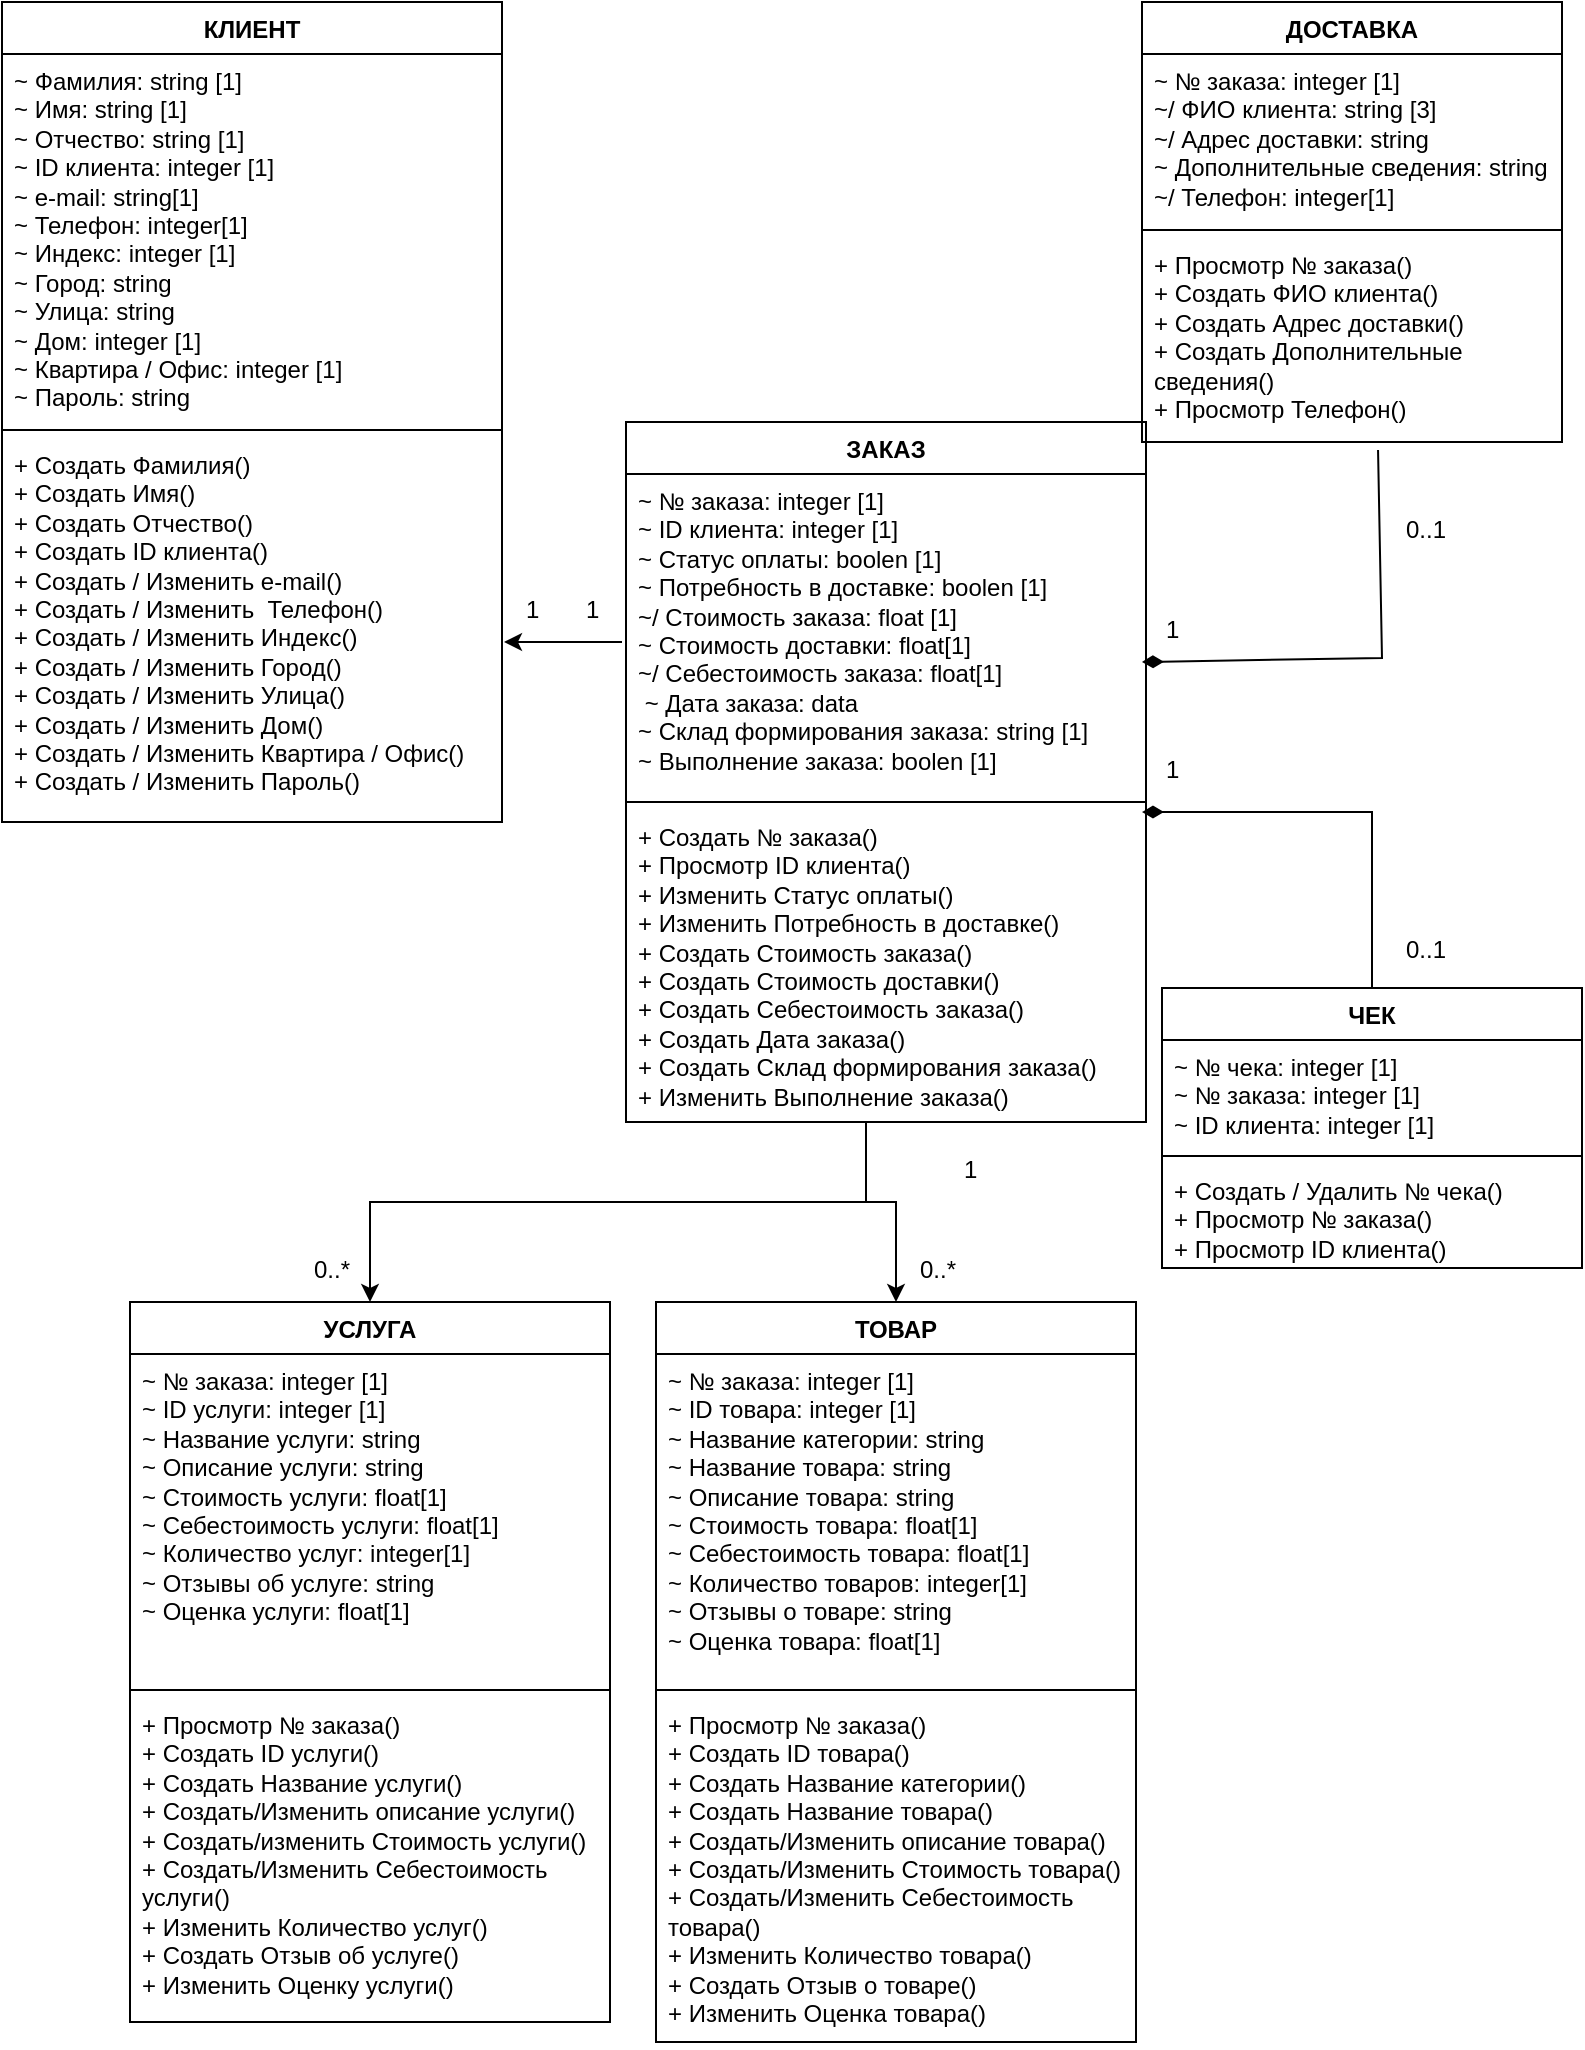 <mxfile version="22.1.0" type="device" pages="4">
  <diagram id="C5RBs43oDa-KdzZeNtuy" name="Класс сайт &quot;Переделкино&quot;">
    <mxGraphModel dx="1005" dy="1131" grid="1" gridSize="10" guides="1" tooltips="1" connect="1" arrows="1" fold="1" page="1" pageScale="1" pageWidth="827" pageHeight="1169" math="0" shadow="0">
      <root>
        <mxCell id="WIyWlLk6GJQsqaUBKTNV-0" />
        <mxCell id="WIyWlLk6GJQsqaUBKTNV-1" parent="WIyWlLk6GJQsqaUBKTNV-0" />
        <mxCell id="iuaNbfHq6GQ6SLp7jp2f-0" value="ЗАКАЗ" style="swimlane;fontStyle=1;align=center;verticalAlign=top;childLayout=stackLayout;horizontal=1;startSize=26;horizontalStack=0;resizeParent=1;resizeParentMax=0;resizeLast=0;collapsible=1;marginBottom=0;whiteSpace=wrap;html=1;" parent="WIyWlLk6GJQsqaUBKTNV-1" vertex="1">
          <mxGeometry x="342" y="260" width="260" height="350" as="geometry" />
        </mxCell>
        <mxCell id="iuaNbfHq6GQ6SLp7jp2f-1" value="~ № заказа: integer [1]&lt;br&gt;~ ID клиента: integer [1]&lt;br&gt;~ Статус оплаты: boolen [1]&lt;br&gt;~ Потребность в доставке: boolen [1]&lt;br&gt;~/ Стоимость заказа: float [1]&lt;br&gt;~ Стоимость доставки: float[1]&lt;br&gt;~/ Себестоимость заказа: float[1]&lt;br&gt;&amp;nbsp;~ Дата заказа: data&lt;br&gt;~ Склад формирования заказа: string [1]&lt;br&gt;~ Выполнение заказа: boolen [1]" style="text;strokeColor=none;fillColor=none;align=left;verticalAlign=top;spacingLeft=4;spacingRight=4;overflow=hidden;rotatable=0;points=[[0,0.5],[1,0.5]];portConstraint=eastwest;whiteSpace=wrap;html=1;" parent="iuaNbfHq6GQ6SLp7jp2f-0" vertex="1">
          <mxGeometry y="26" width="260" height="160" as="geometry" />
        </mxCell>
        <mxCell id="iuaNbfHq6GQ6SLp7jp2f-2" value="" style="line;strokeWidth=1;fillColor=none;align=left;verticalAlign=middle;spacingTop=-1;spacingLeft=3;spacingRight=3;rotatable=0;labelPosition=right;points=[];portConstraint=eastwest;strokeColor=inherit;" parent="iuaNbfHq6GQ6SLp7jp2f-0" vertex="1">
          <mxGeometry y="186" width="260" height="8" as="geometry" />
        </mxCell>
        <mxCell id="iuaNbfHq6GQ6SLp7jp2f-3" value="+ Создать № заказа()&lt;br&gt;+ Просмотр ID клиента()&lt;br&gt;+ Изменить Статус оплаты()&lt;br&gt;+ Изменить Потребность в доставке()&lt;br&gt;+ Создать Стоимость заказа()&lt;br&gt;+ Создать Стоимость доставки()&lt;br&gt;+ Создать Себестоимость заказа()&lt;br&gt;+ Создать Дата заказа()&lt;br&gt;+ Создать Склад формирования заказа()&lt;br&gt;+ Изменить Выполнение заказа()" style="text;strokeColor=none;fillColor=none;align=left;verticalAlign=top;spacingLeft=4;spacingRight=4;overflow=hidden;rotatable=0;points=[[0,0.5],[1,0.5]];portConstraint=eastwest;whiteSpace=wrap;html=1;" parent="iuaNbfHq6GQ6SLp7jp2f-0" vertex="1">
          <mxGeometry y="194" width="260" height="156" as="geometry" />
        </mxCell>
        <mxCell id="iuaNbfHq6GQ6SLp7jp2f-4" value="УСЛУГА" style="swimlane;fontStyle=1;align=center;verticalAlign=top;childLayout=stackLayout;horizontal=1;startSize=26;horizontalStack=0;resizeParent=1;resizeParentMax=0;resizeLast=0;collapsible=1;marginBottom=0;whiteSpace=wrap;html=1;" parent="WIyWlLk6GJQsqaUBKTNV-1" vertex="1">
          <mxGeometry x="94" y="700" width="240" height="360" as="geometry" />
        </mxCell>
        <mxCell id="iuaNbfHq6GQ6SLp7jp2f-5" value="~ № заказа: integer [1]&lt;br&gt;~ ID услуги: integer [1]&lt;br style=&quot;border-color: var(--border-color);&quot;&gt;~ Название услуги: string&lt;br style=&quot;border-color: var(--border-color);&quot;&gt;~ Описание услуги: string&lt;br style=&quot;border-color: var(--border-color);&quot;&gt;~ Стоимость услуги: float[1]&lt;br&gt;~ Себестоимость услуги: float[1]&lt;br style=&quot;border-color: var(--border-color);&quot;&gt;~ Количество услуг: integer[1]&lt;br style=&quot;border-color: var(--border-color);&quot;&gt;~ Отзывы об услуге: string&lt;br style=&quot;border-color: var(--border-color);&quot;&gt;~ Оценка услуги: float[1]&amp;nbsp;" style="text;strokeColor=none;fillColor=none;align=left;verticalAlign=top;spacingLeft=4;spacingRight=4;overflow=hidden;rotatable=0;points=[[0,0.5],[1,0.5]];portConstraint=eastwest;whiteSpace=wrap;html=1;" parent="iuaNbfHq6GQ6SLp7jp2f-4" vertex="1">
          <mxGeometry y="26" width="240" height="164" as="geometry" />
        </mxCell>
        <mxCell id="iuaNbfHq6GQ6SLp7jp2f-6" value="" style="line;strokeWidth=1;fillColor=none;align=left;verticalAlign=middle;spacingTop=-1;spacingLeft=3;spacingRight=3;rotatable=0;labelPosition=right;points=[];portConstraint=eastwest;strokeColor=inherit;" parent="iuaNbfHq6GQ6SLp7jp2f-4" vertex="1">
          <mxGeometry y="190" width="240" height="8" as="geometry" />
        </mxCell>
        <mxCell id="iuaNbfHq6GQ6SLp7jp2f-7" value="+ Просмотр № заказа()&lt;br&gt;+ Создать ID услуги()&lt;br style=&quot;border-color: var(--border-color);&quot;&gt;+ Создать Название услуги()&lt;br style=&quot;border-color: var(--border-color);&quot;&gt;+ Создать/Изменить описание услуги()&lt;br style=&quot;border-color: var(--border-color);&quot;&gt;+ Создать/изменить Стоимость услуги()&lt;br&gt;+ Создать/Изменить Себестоимость услуги()&lt;br style=&quot;border-color: var(--border-color);&quot;&gt;+ Изменить Количество услуг()&lt;br style=&quot;border-color: var(--border-color);&quot;&gt;+ Создать Отзыв об услуге()&lt;br style=&quot;border-color: var(--border-color);&quot;&gt;+ Изменить Оценку услуги()" style="text;strokeColor=none;fillColor=none;align=left;verticalAlign=top;spacingLeft=4;spacingRight=4;overflow=hidden;rotatable=0;points=[[0,0.5],[1,0.5]];portConstraint=eastwest;whiteSpace=wrap;html=1;" parent="iuaNbfHq6GQ6SLp7jp2f-4" vertex="1">
          <mxGeometry y="198" width="240" height="162" as="geometry" />
        </mxCell>
        <mxCell id="D27d6OWhcNZqnVBUD5Gg-0" value="ТОВАР" style="swimlane;fontStyle=1;align=center;verticalAlign=top;childLayout=stackLayout;horizontal=1;startSize=26;horizontalStack=0;resizeParent=1;resizeParentMax=0;resizeLast=0;collapsible=1;marginBottom=0;whiteSpace=wrap;html=1;" parent="WIyWlLk6GJQsqaUBKTNV-1" vertex="1">
          <mxGeometry x="357" y="700" width="240" height="370" as="geometry" />
        </mxCell>
        <mxCell id="D27d6OWhcNZqnVBUD5Gg-1" value="~ № заказа: integer [1]&lt;br&gt;~ ID товара: integer [1]&lt;br&gt;~ Название категории: string&lt;br&gt;~ Название товара: string&lt;br&gt;~ Описание товара: string&lt;br&gt;~ Стоимость товара: float[1]&lt;br&gt;~ Себестоимость товара: float[1]&lt;br&gt;~ Количество товаров: integer[1]&lt;br&gt;~ Отзывы о товаре: string&lt;br&gt;~ Оценка товара: float[1]&amp;nbsp;" style="text;strokeColor=none;fillColor=none;align=left;verticalAlign=top;spacingLeft=4;spacingRight=4;overflow=hidden;rotatable=0;points=[[0,0.5],[1,0.5]];portConstraint=eastwest;whiteSpace=wrap;html=1;" parent="D27d6OWhcNZqnVBUD5Gg-0" vertex="1">
          <mxGeometry y="26" width="240" height="164" as="geometry" />
        </mxCell>
        <mxCell id="D27d6OWhcNZqnVBUD5Gg-2" value="" style="line;strokeWidth=1;fillColor=none;align=left;verticalAlign=middle;spacingTop=-1;spacingLeft=3;spacingRight=3;rotatable=0;labelPosition=right;points=[];portConstraint=eastwest;strokeColor=inherit;" parent="D27d6OWhcNZqnVBUD5Gg-0" vertex="1">
          <mxGeometry y="190" width="240" height="8" as="geometry" />
        </mxCell>
        <mxCell id="D27d6OWhcNZqnVBUD5Gg-3" value="+ Просмотр № заказа()&lt;br&gt;+ Создать ID товара()&lt;br style=&quot;border-color: var(--border-color);&quot;&gt;+ Создать Название категории()&lt;br style=&quot;border-color: var(--border-color);&quot;&gt;+ Создать Название товара()&lt;br&gt;+ Создать/Изменить описание товара()&lt;br style=&quot;border-color: var(--border-color);&quot;&gt;+ Создать/Изменить Стоимость товара()&lt;br&gt;+ Создать/Изменить Себестоимость товара()&lt;br&gt;+ Изменить Количество товара()&lt;br style=&quot;border-color: var(--border-color);&quot;&gt;+ Создать Отзыв о товаре()&lt;br&gt;+ Изменить Оценка товара()" style="text;strokeColor=none;fillColor=none;align=left;verticalAlign=top;spacingLeft=4;spacingRight=4;overflow=hidden;rotatable=0;points=[[0,0.5],[1,0.5]];portConstraint=eastwest;whiteSpace=wrap;html=1;" parent="D27d6OWhcNZqnVBUD5Gg-0" vertex="1">
          <mxGeometry y="198" width="240" height="172" as="geometry" />
        </mxCell>
        <mxCell id="yBR3BRYfE4dBCUmGKLu0-0" value="ДОСТАВКА" style="swimlane;fontStyle=1;align=center;verticalAlign=top;childLayout=stackLayout;horizontal=1;startSize=26;horizontalStack=0;resizeParent=1;resizeParentMax=0;resizeLast=0;collapsible=1;marginBottom=0;whiteSpace=wrap;html=1;" parent="WIyWlLk6GJQsqaUBKTNV-1" vertex="1">
          <mxGeometry x="600" y="50" width="210" height="220" as="geometry" />
        </mxCell>
        <mxCell id="yBR3BRYfE4dBCUmGKLu0-1" value="~ № заказа: integer [1]&lt;br&gt;~/ ФИО клиента: string [3]&lt;br&gt;~/ Адрес доставки: string&lt;br&gt;~ Дополнительные сведения: string&lt;br&gt;~/ Телефон: integer[1]" style="text;strokeColor=none;fillColor=none;align=left;verticalAlign=top;spacingLeft=4;spacingRight=4;overflow=hidden;rotatable=0;points=[[0,0.5],[1,0.5]];portConstraint=eastwest;whiteSpace=wrap;html=1;" parent="yBR3BRYfE4dBCUmGKLu0-0" vertex="1">
          <mxGeometry y="26" width="210" height="84" as="geometry" />
        </mxCell>
        <mxCell id="yBR3BRYfE4dBCUmGKLu0-2" value="" style="line;strokeWidth=1;fillColor=none;align=left;verticalAlign=middle;spacingTop=-1;spacingLeft=3;spacingRight=3;rotatable=0;labelPosition=right;points=[];portConstraint=eastwest;strokeColor=inherit;" parent="yBR3BRYfE4dBCUmGKLu0-0" vertex="1">
          <mxGeometry y="110" width="210" height="8" as="geometry" />
        </mxCell>
        <mxCell id="yBR3BRYfE4dBCUmGKLu0-3" value="+ Просмотр № заказа()&lt;br&gt;+ Создать ФИО клиента()&lt;br&gt;+ Создать Адрес доставки()&lt;br&gt;+ Создать Дополнительные сведения()&lt;br&gt;+ Просмотр Телефон()" style="text;strokeColor=none;fillColor=none;align=left;verticalAlign=top;spacingLeft=4;spacingRight=4;overflow=hidden;rotatable=0;points=[[0,0.5],[1,0.5]];portConstraint=eastwest;whiteSpace=wrap;html=1;" parent="yBR3BRYfE4dBCUmGKLu0-0" vertex="1">
          <mxGeometry y="118" width="210" height="102" as="geometry" />
        </mxCell>
        <mxCell id="Ajnu48iQCh-8IdcDmatW-0" value="КЛИЕНТ" style="swimlane;fontStyle=1;align=center;verticalAlign=top;childLayout=stackLayout;horizontal=1;startSize=26;horizontalStack=0;resizeParent=1;resizeParentMax=0;resizeLast=0;collapsible=1;marginBottom=0;whiteSpace=wrap;html=1;" vertex="1" parent="WIyWlLk6GJQsqaUBKTNV-1">
          <mxGeometry x="30" y="50" width="250" height="410" as="geometry" />
        </mxCell>
        <mxCell id="Ajnu48iQCh-8IdcDmatW-1" value="~ Фамилия: string [1]&lt;br&gt;~ Имя: string [1]&lt;br&gt;~ Отчество: string [1]&lt;br style=&quot;border-color: var(--border-color);&quot;&gt;~ ID клиента: integer [1]&lt;br style=&quot;border-color: var(--border-color);&quot;&gt;~ e-mail: string[1]&lt;br style=&quot;border-color: var(--border-color);&quot;&gt;~ Телефон: integer[1]&lt;br style=&quot;border-color: var(--border-color);&quot;&gt;~ Индекс: integer [1]&lt;br&gt;~ Город: string&lt;br&gt;~ Улица: string&lt;br&gt;~ Дом: integer [1]&lt;br&gt;~ Квартира / Офис: integer [1]&lt;br&gt;~ Пароль: string" style="text;strokeColor=none;fillColor=none;align=left;verticalAlign=top;spacingLeft=4;spacingRight=4;overflow=hidden;rotatable=0;points=[[0,0.5],[1,0.5]];portConstraint=eastwest;whiteSpace=wrap;html=1;" vertex="1" parent="Ajnu48iQCh-8IdcDmatW-0">
          <mxGeometry y="26" width="250" height="184" as="geometry" />
        </mxCell>
        <mxCell id="Ajnu48iQCh-8IdcDmatW-2" value="" style="line;strokeWidth=1;fillColor=none;align=left;verticalAlign=middle;spacingTop=-1;spacingLeft=3;spacingRight=3;rotatable=0;labelPosition=right;points=[];portConstraint=eastwest;strokeColor=inherit;" vertex="1" parent="Ajnu48iQCh-8IdcDmatW-0">
          <mxGeometry y="210" width="250" height="8" as="geometry" />
        </mxCell>
        <mxCell id="Ajnu48iQCh-8IdcDmatW-3" value="+ Создать Фамилия()&lt;br&gt;+ Создать Имя()&lt;br&gt;+ Создать Отчество()&lt;br&gt;+ Создать ID клиента()&lt;br&gt;+ Создать / Изменить&amp;nbsp;e-mail()&lt;br style=&quot;border-color: var(--border-color);&quot;&gt;+ Создать / Изменить&amp;nbsp;&amp;nbsp;Телефон()&lt;br&gt;+ Создать / Изменить Индекс()&lt;br&gt;+ Создать / Изменить Город()&lt;br&gt;+ Создать / Изменить Улица()&lt;br&gt;+ Создать / Изменить Дом()&lt;br&gt;+ Создать / Изменить Квартира / Офис()&lt;br&gt;+ Создать / Изменить Пароль()&lt;br&gt;" style="text;strokeColor=none;fillColor=none;align=left;verticalAlign=top;spacingLeft=4;spacingRight=4;overflow=hidden;rotatable=0;points=[[0,0.5],[1,0.5]];portConstraint=eastwest;whiteSpace=wrap;html=1;" vertex="1" parent="Ajnu48iQCh-8IdcDmatW-0">
          <mxGeometry y="218" width="250" height="192" as="geometry" />
        </mxCell>
        <mxCell id="qBvLxZ2KZFmVc6kC-lsU-0" value="" style="endArrow=none;startArrow=diamondThin;endFill=0;startFill=1;html=1;verticalAlign=bottom;labelBackgroundColor=none;strokeWidth=1;startSize=8;endSize=8;rounded=0;entryX=0.562;entryY=1.039;entryDx=0;entryDy=0;entryPerimeter=0;" edge="1" parent="WIyWlLk6GJQsqaUBKTNV-1" target="yBR3BRYfE4dBCUmGKLu0-3">
          <mxGeometry width="160" relative="1" as="geometry">
            <mxPoint x="600" y="380" as="sourcePoint" />
            <mxPoint x="720" y="300" as="targetPoint" />
            <Array as="points">
              <mxPoint x="720" y="378" />
            </Array>
          </mxGeometry>
        </mxCell>
        <mxCell id="xkwGtTQL8erlM2Qhjgvp-0" value="" style="endArrow=classic;html=1;rounded=0;entryX=0.5;entryY=0;entryDx=0;entryDy=0;" edge="1" parent="WIyWlLk6GJQsqaUBKTNV-1" target="D27d6OWhcNZqnVBUD5Gg-0">
          <mxGeometry width="50" height="50" relative="1" as="geometry">
            <mxPoint x="462" y="610" as="sourcePoint" />
            <mxPoint x="478" y="640" as="targetPoint" />
            <Array as="points">
              <mxPoint x="462" y="650" />
              <mxPoint x="477" y="650" />
            </Array>
          </mxGeometry>
        </mxCell>
        <mxCell id="nMP9r7ZD8R_yF2Y5zpzd-0" value="" style="endArrow=classic;html=1;rounded=0;" edge="1" parent="WIyWlLk6GJQsqaUBKTNV-1">
          <mxGeometry width="50" height="50" relative="1" as="geometry">
            <mxPoint x="340" y="370" as="sourcePoint" />
            <mxPoint x="281" y="370" as="targetPoint" />
            <Array as="points">
              <mxPoint x="301" y="370" />
            </Array>
          </mxGeometry>
        </mxCell>
        <mxCell id="eKqnglBdjpaV6IwhauOl-0" value="1" style="text;whiteSpace=wrap;html=1;" vertex="1" parent="WIyWlLk6GJQsqaUBKTNV-1">
          <mxGeometry x="320" y="340" width="22" height="30" as="geometry" />
        </mxCell>
        <mxCell id="DHjYp-5WrrxKg6674CJQ-0" value="1" style="text;whiteSpace=wrap;html=1;" vertex="1" parent="WIyWlLk6GJQsqaUBKTNV-1">
          <mxGeometry x="290" y="340" width="22" height="30" as="geometry" />
        </mxCell>
        <mxCell id="DHjYp-5WrrxKg6674CJQ-1" value="1" style="text;whiteSpace=wrap;html=1;" vertex="1" parent="WIyWlLk6GJQsqaUBKTNV-1">
          <mxGeometry x="610" y="350" width="22" height="30" as="geometry" />
        </mxCell>
        <mxCell id="DHjYp-5WrrxKg6674CJQ-2" value="0..1" style="text;whiteSpace=wrap;html=1;" vertex="1" parent="WIyWlLk6GJQsqaUBKTNV-1">
          <mxGeometry x="730" y="300" width="22" height="30" as="geometry" />
        </mxCell>
        <mxCell id="DHjYp-5WrrxKg6674CJQ-3" value="1" style="text;whiteSpace=wrap;html=1;" vertex="1" parent="WIyWlLk6GJQsqaUBKTNV-1">
          <mxGeometry x="509" y="620" width="22" height="30" as="geometry" />
        </mxCell>
        <mxCell id="TxNiILd16DwuUf-fUcXl-0" value="0..*" style="text;whiteSpace=wrap;html=1;" vertex="1" parent="WIyWlLk6GJQsqaUBKTNV-1">
          <mxGeometry x="184" y="670" width="22" height="30" as="geometry" />
        </mxCell>
        <mxCell id="TxNiILd16DwuUf-fUcXl-1" value="0..*" style="text;whiteSpace=wrap;html=1;" vertex="1" parent="WIyWlLk6GJQsqaUBKTNV-1">
          <mxGeometry x="487" y="670" width="22" height="30" as="geometry" />
        </mxCell>
        <mxCell id="Aje9ILS_pvXW0A8MFcY9-0" value="" style="endArrow=classic;html=1;rounded=0;entryX=0.5;entryY=0;entryDx=0;entryDy=0;" edge="1" parent="WIyWlLk6GJQsqaUBKTNV-1" target="iuaNbfHq6GQ6SLp7jp2f-4">
          <mxGeometry width="50" height="50" relative="1" as="geometry">
            <mxPoint x="470" y="650" as="sourcePoint" />
            <mxPoint x="494" y="710" as="targetPoint" />
            <Array as="points">
              <mxPoint x="374" y="650" />
              <mxPoint x="214" y="650" />
            </Array>
          </mxGeometry>
        </mxCell>
        <mxCell id="Aje9ILS_pvXW0A8MFcY9-7" value="ЧЕК" style="swimlane;fontStyle=1;align=center;verticalAlign=top;childLayout=stackLayout;horizontal=1;startSize=26;horizontalStack=0;resizeParent=1;resizeParentMax=0;resizeLast=0;collapsible=1;marginBottom=0;whiteSpace=wrap;html=1;" vertex="1" parent="WIyWlLk6GJQsqaUBKTNV-1">
          <mxGeometry x="610" y="543" width="210" height="140" as="geometry" />
        </mxCell>
        <mxCell id="Aje9ILS_pvXW0A8MFcY9-8" value="~ № чека: integer [1]&lt;br&gt;~ № заказа: integer [1]&lt;br&gt;~ ID клиента: integer [1]" style="text;strokeColor=none;fillColor=none;align=left;verticalAlign=top;spacingLeft=4;spacingRight=4;overflow=hidden;rotatable=0;points=[[0,0.5],[1,0.5]];portConstraint=eastwest;whiteSpace=wrap;html=1;" vertex="1" parent="Aje9ILS_pvXW0A8MFcY9-7">
          <mxGeometry y="26" width="210" height="54" as="geometry" />
        </mxCell>
        <mxCell id="Aje9ILS_pvXW0A8MFcY9-9" value="" style="line;strokeWidth=1;fillColor=none;align=left;verticalAlign=middle;spacingTop=-1;spacingLeft=3;spacingRight=3;rotatable=0;labelPosition=right;points=[];portConstraint=eastwest;strokeColor=inherit;" vertex="1" parent="Aje9ILS_pvXW0A8MFcY9-7">
          <mxGeometry y="80" width="210" height="8" as="geometry" />
        </mxCell>
        <mxCell id="Aje9ILS_pvXW0A8MFcY9-10" value="+ Создать / Удалить № чека()&lt;br&gt;+ Просмотр № заказа()&lt;br&gt;+ Просмотр ID клиента()" style="text;strokeColor=none;fillColor=none;align=left;verticalAlign=top;spacingLeft=4;spacingRight=4;overflow=hidden;rotatable=0;points=[[0,0.5],[1,0.5]];portConstraint=eastwest;whiteSpace=wrap;html=1;" vertex="1" parent="Aje9ILS_pvXW0A8MFcY9-7">
          <mxGeometry y="88" width="210" height="52" as="geometry" />
        </mxCell>
        <mxCell id="Aje9ILS_pvXW0A8MFcY9-12" value="" style="endArrow=none;startArrow=diamondThin;endFill=0;startFill=1;html=1;verticalAlign=bottom;labelBackgroundColor=none;strokeWidth=1;startSize=8;endSize=8;rounded=0;entryX=0.5;entryY=0;entryDx=0;entryDy=0;" edge="1" parent="WIyWlLk6GJQsqaUBKTNV-1" target="Aje9ILS_pvXW0A8MFcY9-7">
          <mxGeometry width="160" relative="1" as="geometry">
            <mxPoint x="600" y="455" as="sourcePoint" />
            <mxPoint x="744" y="393" as="targetPoint" />
            <Array as="points">
              <mxPoint x="715" y="455" />
            </Array>
          </mxGeometry>
        </mxCell>
        <mxCell id="Aje9ILS_pvXW0A8MFcY9-13" value="1" style="text;whiteSpace=wrap;html=1;" vertex="1" parent="WIyWlLk6GJQsqaUBKTNV-1">
          <mxGeometry x="610" y="420" width="22" height="30" as="geometry" />
        </mxCell>
        <mxCell id="Aje9ILS_pvXW0A8MFcY9-14" value="0..1" style="text;whiteSpace=wrap;html=1;" vertex="1" parent="WIyWlLk6GJQsqaUBKTNV-1">
          <mxGeometry x="730" y="510" width="22" height="30" as="geometry" />
        </mxCell>
      </root>
    </mxGraphModel>
  </diagram>
  <diagram name="Объект сайт &quot;Переделкино&quot;" id="IHkLdX8rI1s86OA28O2p">
    <mxGraphModel dx="957" dy="1077" grid="1" gridSize="10" guides="1" tooltips="1" connect="1" arrows="1" fold="1" page="1" pageScale="1" pageWidth="827" pageHeight="1169" math="0" shadow="0">
      <root>
        <mxCell id="TnQMJMcPLnrAXjeWZJGk-0" />
        <mxCell id="TnQMJMcPLnrAXjeWZJGk-1" parent="TnQMJMcPLnrAXjeWZJGk-0" />
        <mxCell id="TnQMJMcPLnrAXjeWZJGk-2" value="ЗАКАЗ" style="swimlane;fontStyle=1;align=center;verticalAlign=top;childLayout=stackLayout;horizontal=1;startSize=26;horizontalStack=0;resizeParent=1;resizeParentMax=0;resizeLast=0;collapsible=1;marginBottom=0;whiteSpace=wrap;html=1;" vertex="1" parent="TnQMJMcPLnrAXjeWZJGk-1">
          <mxGeometry x="329" y="183" width="240" height="194" as="geometry" />
        </mxCell>
        <mxCell id="TnQMJMcPLnrAXjeWZJGk-3" value="~ № заказа: integer [1]&lt;br&gt;~ ID клиента: 3148&lt;br&gt;~ Статус оплаты: 1&lt;br&gt;~ Потребность в доставке: 1&lt;br&gt;~/ Стоимость заказа: 604500&lt;br&gt;~ Стоимость доставки: 700&lt;br style=&quot;border-color: var(--border-color);&quot;&gt;~/ Себестоимость заказа: 302250&lt;br&gt;~ Дата заказа: 05.3.202&lt;br&gt;~ Склад формирования заказа: Москва&lt;br&gt;~ Выполнение заказа: 1" style="text;strokeColor=none;fillColor=none;align=left;verticalAlign=top;spacingLeft=4;spacingRight=4;overflow=hidden;rotatable=0;points=[[0,0.5],[1,0.5]];portConstraint=eastwest;whiteSpace=wrap;html=1;" vertex="1" parent="TnQMJMcPLnrAXjeWZJGk-2">
          <mxGeometry y="26" width="240" height="160" as="geometry" />
        </mxCell>
        <mxCell id="TnQMJMcPLnrAXjeWZJGk-4" value="" style="line;strokeWidth=1;fillColor=none;align=left;verticalAlign=middle;spacingTop=-1;spacingLeft=3;spacingRight=3;rotatable=0;labelPosition=right;points=[];portConstraint=eastwest;strokeColor=inherit;" vertex="1" parent="TnQMJMcPLnrAXjeWZJGk-2">
          <mxGeometry y="186" width="240" height="8" as="geometry" />
        </mxCell>
        <mxCell id="TnQMJMcPLnrAXjeWZJGk-6" value="УСЛУГА" style="swimlane;fontStyle=1;align=center;verticalAlign=top;childLayout=stackLayout;horizontal=1;startSize=26;horizontalStack=0;resizeParent=1;resizeParentMax=0;resizeLast=0;collapsible=1;marginBottom=0;whiteSpace=wrap;html=1;" vertex="1" parent="TnQMJMcPLnrAXjeWZJGk-1">
          <mxGeometry x="49" y="472" width="240" height="198" as="geometry" />
        </mxCell>
        <mxCell id="TnQMJMcPLnrAXjeWZJGk-7" value="~ № заказа: integer [1]&lt;br&gt;~ ID услуги: integer [1]&lt;br style=&quot;border-color: var(--border-color);&quot;&gt;~ Название услуги: string&lt;br style=&quot;border-color: var(--border-color);&quot;&gt;~ Описание услуги: string&lt;br style=&quot;border-color: var(--border-color);&quot;&gt;~ Стоимость услуги: float[1]&lt;br&gt;~ Себестоимость услуги: float[1]&lt;br style=&quot;border-color: var(--border-color);&quot;&gt;~ Количество услуг: integer[1]&lt;br style=&quot;border-color: var(--border-color);&quot;&gt;~ Отзывы об услуге: string&lt;br style=&quot;border-color: var(--border-color);&quot;&gt;~ Оценка услуги: float[1]&amp;nbsp;" style="text;strokeColor=none;fillColor=none;align=left;verticalAlign=top;spacingLeft=4;spacingRight=4;overflow=hidden;rotatable=0;points=[[0,0.5],[1,0.5]];portConstraint=eastwest;whiteSpace=wrap;html=1;" vertex="1" parent="TnQMJMcPLnrAXjeWZJGk-6">
          <mxGeometry y="26" width="240" height="164" as="geometry" />
        </mxCell>
        <mxCell id="TnQMJMcPLnrAXjeWZJGk-8" value="" style="line;strokeWidth=1;fillColor=none;align=left;verticalAlign=middle;spacingTop=-1;spacingLeft=3;spacingRight=3;rotatable=0;labelPosition=right;points=[];portConstraint=eastwest;strokeColor=inherit;" vertex="1" parent="TnQMJMcPLnrAXjeWZJGk-6">
          <mxGeometry y="190" width="240" height="8" as="geometry" />
        </mxCell>
        <mxCell id="TnQMJMcPLnrAXjeWZJGk-10" value="ТОВАР" style="swimlane;fontStyle=1;align=center;verticalAlign=top;childLayout=stackLayout;horizontal=1;startSize=26;horizontalStack=0;resizeParent=1;resizeParentMax=0;resizeLast=0;collapsible=1;marginBottom=0;whiteSpace=wrap;html=1;" vertex="1" parent="TnQMJMcPLnrAXjeWZJGk-1">
          <mxGeometry x="312" y="472" width="240" height="198" as="geometry" />
        </mxCell>
        <mxCell id="TnQMJMcPLnrAXjeWZJGk-11" value="~ № заказа: integer [1]&lt;br&gt;~ ID товара: 5480092&lt;br&gt;~ Название категории: Шкаф&lt;br&gt;~ Название товара: URBAN-3&lt;br&gt;~ Описание товара: string&lt;br&gt;~ Стоимость товара: 19500&lt;br&gt;~ Себестоимость товара: 9750&lt;br&gt;~ Количество товаров: 31&lt;br&gt;~ Отзывы о товаре: string&lt;br&gt;~ Оценка товара: float[1]&amp;nbsp;" style="text;strokeColor=none;fillColor=none;align=left;verticalAlign=top;spacingLeft=4;spacingRight=4;overflow=hidden;rotatable=0;points=[[0,0.5],[1,0.5]];portConstraint=eastwest;whiteSpace=wrap;html=1;" vertex="1" parent="TnQMJMcPLnrAXjeWZJGk-10">
          <mxGeometry y="26" width="240" height="164" as="geometry" />
        </mxCell>
        <mxCell id="TnQMJMcPLnrAXjeWZJGk-12" value="" style="line;strokeWidth=1;fillColor=none;align=left;verticalAlign=middle;spacingTop=-1;spacingLeft=3;spacingRight=3;rotatable=0;labelPosition=right;points=[];portConstraint=eastwest;strokeColor=inherit;" vertex="1" parent="TnQMJMcPLnrAXjeWZJGk-10">
          <mxGeometry y="190" width="240" height="8" as="geometry" />
        </mxCell>
        <mxCell id="TnQMJMcPLnrAXjeWZJGk-14" value="ДОСТАВКА" style="swimlane;fontStyle=1;align=center;verticalAlign=top;childLayout=stackLayout;horizontal=1;startSize=26;horizontalStack=0;resizeParent=1;resizeParentMax=0;resizeLast=0;collapsible=1;marginBottom=0;whiteSpace=wrap;html=1;" vertex="1" parent="TnQMJMcPLnrAXjeWZJGk-1">
          <mxGeometry x="599" y="30" width="210" height="148" as="geometry" />
        </mxCell>
        <mxCell id="TnQMJMcPLnrAXjeWZJGk-15" value="~ № заказа: integer [1]&lt;br&gt;~/ ФИО клиента: Корчагина Инна Александровна&lt;br&gt;~/ Адрес доставки: г.Москва, ул.Ленина, дом 15, кв.200&lt;br&gt;~ Дополнительные сведения: string&lt;br&gt;~/ Телефон: 89289081101" style="text;strokeColor=none;fillColor=none;align=left;verticalAlign=top;spacingLeft=4;spacingRight=4;overflow=hidden;rotatable=0;points=[[0,0.5],[1,0.5]];portConstraint=eastwest;whiteSpace=wrap;html=1;" vertex="1" parent="TnQMJMcPLnrAXjeWZJGk-14">
          <mxGeometry y="26" width="210" height="114" as="geometry" />
        </mxCell>
        <mxCell id="TnQMJMcPLnrAXjeWZJGk-16" value="" style="line;strokeWidth=1;fillColor=none;align=left;verticalAlign=middle;spacingTop=-1;spacingLeft=3;spacingRight=3;rotatable=0;labelPosition=right;points=[];portConstraint=eastwest;strokeColor=inherit;" vertex="1" parent="TnQMJMcPLnrAXjeWZJGk-14">
          <mxGeometry y="140" width="210" height="8" as="geometry" />
        </mxCell>
        <mxCell id="TnQMJMcPLnrAXjeWZJGk-18" value="КЛИЕНТ" style="swimlane;fontStyle=1;align=center;verticalAlign=top;childLayout=stackLayout;horizontal=1;startSize=26;horizontalStack=0;resizeParent=1;resizeParentMax=0;resizeLast=0;collapsible=1;marginBottom=0;whiteSpace=wrap;html=1;" vertex="1" parent="TnQMJMcPLnrAXjeWZJGk-1">
          <mxGeometry x="19" y="30" width="250" height="218" as="geometry" />
        </mxCell>
        <mxCell id="TnQMJMcPLnrAXjeWZJGk-19" value="~ Фамилия: Корчагина&lt;br&gt;~ Имя: Инна&lt;br&gt;~ Отчество: Александровна&lt;br style=&quot;border-color: var(--border-color);&quot;&gt;~ ID клиента: 3148&lt;br style=&quot;border-color: var(--border-color);&quot;&gt;~ e-mail: string[1]&lt;br style=&quot;border-color: var(--border-color);&quot;&gt;~ Телефон: 89289081101&lt;br style=&quot;border-color: var(--border-color);&quot;&gt;~ Индекс: integer [1]&lt;br&gt;~ Город: Москва&lt;br&gt;~ Улица: Ленина&lt;br&gt;~ Дом: 15&lt;br&gt;~ Квартира / Офис: 200&lt;br&gt;~ Пароль: string" style="text;strokeColor=none;fillColor=none;align=left;verticalAlign=top;spacingLeft=4;spacingRight=4;overflow=hidden;rotatable=0;points=[[0,0.5],[1,0.5]];portConstraint=eastwest;whiteSpace=wrap;html=1;" vertex="1" parent="TnQMJMcPLnrAXjeWZJGk-18">
          <mxGeometry y="26" width="250" height="184" as="geometry" />
        </mxCell>
        <mxCell id="TnQMJMcPLnrAXjeWZJGk-20" value="" style="line;strokeWidth=1;fillColor=none;align=left;verticalAlign=middle;spacingTop=-1;spacingLeft=3;spacingRight=3;rotatable=0;labelPosition=right;points=[];portConstraint=eastwest;strokeColor=inherit;" vertex="1" parent="TnQMJMcPLnrAXjeWZJGk-18">
          <mxGeometry y="210" width="250" height="8" as="geometry" />
        </mxCell>
        <mxCell id="TnQMJMcPLnrAXjeWZJGk-33" value="ЧЕК" style="swimlane;fontStyle=1;align=center;verticalAlign=top;childLayout=stackLayout;horizontal=1;startSize=26;horizontalStack=0;resizeParent=1;resizeParentMax=0;resizeLast=0;collapsible=1;marginBottom=0;whiteSpace=wrap;html=1;" vertex="1" parent="TnQMJMcPLnrAXjeWZJGk-1">
          <mxGeometry x="599" y="401" width="210" height="88" as="geometry" />
        </mxCell>
        <mxCell id="TnQMJMcPLnrAXjeWZJGk-34" value="~ № чека: integer [1]&lt;br&gt;~ № заказа: integer [1]&lt;br&gt;~ ID клиента: 3148" style="text;strokeColor=none;fillColor=none;align=left;verticalAlign=top;spacingLeft=4;spacingRight=4;overflow=hidden;rotatable=0;points=[[0,0.5],[1,0.5]];portConstraint=eastwest;whiteSpace=wrap;html=1;" vertex="1" parent="TnQMJMcPLnrAXjeWZJGk-33">
          <mxGeometry y="26" width="210" height="54" as="geometry" />
        </mxCell>
        <mxCell id="TnQMJMcPLnrAXjeWZJGk-35" value="" style="line;strokeWidth=1;fillColor=none;align=left;verticalAlign=middle;spacingTop=-1;spacingLeft=3;spacingRight=3;rotatable=0;labelPosition=right;points=[];portConstraint=eastwest;strokeColor=inherit;" vertex="1" parent="TnQMJMcPLnrAXjeWZJGk-33">
          <mxGeometry y="80" width="210" height="8" as="geometry" />
        </mxCell>
        <mxCell id="zia9xHfKziHgpHGh6Wc1-1" value="" style="endArrow=none;html=1;rounded=0;exitX=-0.004;exitY=0.576;exitDx=0;exitDy=0;exitPerimeter=0;" edge="1" parent="TnQMJMcPLnrAXjeWZJGk-1" source="TnQMJMcPLnrAXjeWZJGk-3">
          <mxGeometry width="50" height="50" relative="1" as="geometry">
            <mxPoint x="99" y="400" as="sourcePoint" />
            <mxPoint x="139" y="250" as="targetPoint" />
            <Array as="points">
              <mxPoint x="139" y="300" />
            </Array>
          </mxGeometry>
        </mxCell>
        <mxCell id="zia9xHfKziHgpHGh6Wc1-2" value="" style="endArrow=none;html=1;rounded=0;entryX=0.529;entryY=1.125;entryDx=0;entryDy=0;entryPerimeter=0;exitX=1;exitY=0.5;exitDx=0;exitDy=0;" edge="1" parent="TnQMJMcPLnrAXjeWZJGk-1" source="TnQMJMcPLnrAXjeWZJGk-3" target="TnQMJMcPLnrAXjeWZJGk-16">
          <mxGeometry width="50" height="50" relative="1" as="geometry">
            <mxPoint x="759" y="280" as="sourcePoint" />
            <mxPoint x="809" y="230" as="targetPoint" />
            <Array as="points">
              <mxPoint x="710" y="290" />
            </Array>
          </mxGeometry>
        </mxCell>
        <mxCell id="zia9xHfKziHgpHGh6Wc1-3" value="" style="endArrow=none;html=1;rounded=0;exitX=0.5;exitY=0;exitDx=0;exitDy=0;entryX=1;entryY=0.644;entryDx=0;entryDy=0;entryPerimeter=0;" edge="1" parent="TnQMJMcPLnrAXjeWZJGk-1" source="TnQMJMcPLnrAXjeWZJGk-33" target="TnQMJMcPLnrAXjeWZJGk-3">
          <mxGeometry width="50" height="50" relative="1" as="geometry">
            <mxPoint x="139" y="440" as="sourcePoint" />
            <mxPoint x="189" y="390" as="targetPoint" />
            <Array as="points">
              <mxPoint x="704" y="314" />
            </Array>
          </mxGeometry>
        </mxCell>
        <mxCell id="zia9xHfKziHgpHGh6Wc1-4" value="" style="endArrow=none;html=1;rounded=0;exitX=0.446;exitY=-0.015;exitDx=0;exitDy=0;exitPerimeter=0;entryX=0.463;entryY=1;entryDx=0;entryDy=0;entryPerimeter=0;" edge="1" parent="TnQMJMcPLnrAXjeWZJGk-1" source="TnQMJMcPLnrAXjeWZJGk-6" target="TnQMJMcPLnrAXjeWZJGk-4">
          <mxGeometry width="50" height="50" relative="1" as="geometry">
            <mxPoint x="169" y="480" as="sourcePoint" />
            <mxPoint x="219" y="430" as="targetPoint" />
            <Array as="points">
              <mxPoint x="156" y="430" />
              <mxPoint x="440" y="430" />
            </Array>
          </mxGeometry>
        </mxCell>
        <mxCell id="zia9xHfKziHgpHGh6Wc1-5" value="" style="endArrow=none;html=1;rounded=0;entryX=0.75;entryY=0;entryDx=0;entryDy=0;" edge="1" parent="TnQMJMcPLnrAXjeWZJGk-1" target="TnQMJMcPLnrAXjeWZJGk-10">
          <mxGeometry width="50" height="50" relative="1" as="geometry">
            <mxPoint x="440" y="430" as="sourcePoint" />
            <mxPoint x="749" y="602" as="targetPoint" />
            <Array as="points">
              <mxPoint x="492" y="430" />
            </Array>
          </mxGeometry>
        </mxCell>
        <mxCell id="_rk0tCx01zViDOhiBGIz-0" value="&lt;ol style=&quot;box-sizing: inherit; margin-top: var(--size-300, var(--base-unit, calc(16px * var(--base-ratio, 1)))); padding: 0 0 0 var(--size-700, calc(var(--base-unit, calc(16px * var(--base-ratio, 1))) * 2)); list-style: none; counter-reset: ordered-list1 0; background-color: rgb(255, 255, 255);&quot; start=&quot;1&quot;&gt;&lt;li style=&quot;color: rgba(0, 0, 0, 0.85); font-family: &amp;quot;YS Text&amp;quot;, Arial, Helvetica, sans-serif; font-size: 18px; box-sizing: inherit; position: relative; margin: 0 0 var(--size-100, calc(var(--base-unit, calc(16px * var(--base-ratio, 1))) * 0.5));&quot;&gt;Корчагина Инна Александровна 8-928-908-11-01&lt;/li&gt;&lt;li style=&quot;box-sizing: inherit; position: relative; margin: 0 0 var(--size-100, calc(var(--base-unit, calc(16px * var(--base-ratio, 1))) * 0.5));&quot;&gt;&lt;font face=&quot;YS Text, Arial, Helvetica, sans-serif&quot; color=&quot;rgba(0, 0, 0, 0.85)&quot;&gt;ИД посетителя: 3148&lt;/font&gt;&lt;/li&gt;&lt;li style=&quot;box-sizing: inherit; position: relative; margin: 0 0 var(--size-100, calc(var(--base-unit, calc(16px * var(--base-ratio, 1))) * 0.5));&quot;&gt;&lt;font face=&quot;YS Text, Arial, Helvetica, sans-serif&quot; color=&quot;rgba(0, 0, 0, 0.85)&quot;&gt;г. Москва, ул. Ленина, д15, кв 200&lt;/font&gt;&lt;br&gt;&lt;/li&gt;&lt;li style=&quot;box-sizing: inherit; position: relative; margin: 0 0 var(--size-100, calc(var(--base-unit, calc(16px * var(--base-ratio, 1))) * 0.5));&quot;&gt;05.3.202, Доставка внутри города Газель 700 руб.&amp;nbsp;&lt;br&gt;&lt;/li&gt;&lt;li style=&quot;border-color: var(--border-color); box-sizing: inherit; position: relative; margin: 0 0 var(--size-100, calc(var(--base-unit, calc(16px * var(--base-ratio, 1))) * 0.5));&quot;&gt;ИД товара 5480092&lt;/li&gt;&lt;li style=&quot;border-color: var(--border-color); box-sizing: inherit; position: relative; margin: 0 0 var(--size-100, calc(var(--base-unit, calc(16px * var(--base-ratio, 1))) * 0.5));&quot;&gt;Категория товара: Шкаф&lt;/li&gt;&lt;li style=&quot;border-color: var(--border-color); box-sizing: inherit; position: relative; margin: 0 0 var(--size-100, calc(var(--base-unit, calc(16px * var(--base-ratio, 1))) * 0.5));&quot;&gt;Шкаф URBAN-3&lt;/li&gt;&lt;li style=&quot;border-color: var(--border-color); box-sizing: inherit; position: relative; margin: 0 0 var(--size-100, calc(var(--base-unit, calc(16px * var(--base-ratio, 1))) * 0.5));&quot;&gt;31 штука&lt;/li&gt;&lt;li style=&quot;border-color: var(--border-color); box-sizing: inherit; position: relative; margin: 0 0 var(--size-100, calc(var(--base-unit, calc(16px * var(--base-ratio, 1))) * 0.5));&quot;&gt;цена 19500, себестоимость 9750,&amp;nbsp;&lt;/li&gt;&lt;li style=&quot;border-color: var(--border-color); box-sizing: inherit; position: relative; margin: 0 0 var(--size-100, calc(var(--base-unit, calc(16px * var(--base-ratio, 1))) * 0.5));&quot;&gt;продажи в себестоимости 302250, Продажи 604500&lt;/li&gt;&lt;li style=&quot;border-color: var(--border-color); box-sizing: inherit; position: relative; margin: 0 0 var(--size-100, calc(var(--base-unit, calc(16px * var(--base-ratio, 1))) * 0.5));&quot;&gt;ДАННЫЕ ДЛЯ ПО УЧЕТА НА СКЛАДЕ:&lt;/li&gt;&lt;li style=&quot;border-color: var(--border-color); box-sizing: inherit; position: relative; margin: 0 0 var(--size-100, calc(var(--base-unit, calc(16px * var(--base-ratio, 1))) * 0.5));&quot;&gt;Код поставщика: 54324&lt;/li&gt;&lt;li style=&quot;border-color: var(--border-color); box-sizing: inherit; position: relative; margin: 0 0 var(--size-100, calc(var(--base-unit, calc(16px * var(--base-ratio, 1))) * 0.5));&quot;&gt;Товарный код:&amp;nbsp;730497153&lt;/li&gt;&lt;li style=&quot;border-color: var(--border-color); box-sizing: inherit; position: relative; margin: 0 0 var(--size-100, calc(var(--base-unit, calc(16px * var(--base-ratio, 1))) * 0.5));&quot;&gt;Штрихкод:&amp;nbsp;54355637469135&lt;/li&gt;&lt;li style=&quot;border-color: var(--border-color); box-sizing: inherit; position: relative; margin: 0 0 var(--size-100, calc(var(--base-unit, calc(16px * var(--base-ratio, 1))) * 0.5));&quot;&gt;Вес товара: 65&lt;/li&gt;&lt;li style=&quot;border-color: var(--border-color); box-sizing: inherit; position: relative; margin: 0 0 var(--size-100, calc(var(--base-unit, calc(16px * var(--base-ratio, 1))) * 0.5));&quot;&gt;Срок хранения: 7300&lt;/li&gt;&lt;li style=&quot;border-color: var(--border-color); box-sizing: inherit; position: relative; margin: 0 0 var(--size-100, calc(var(--base-unit, calc(16px * var(--base-ratio, 1))) * 0.5));&quot;&gt;Высота упаковки: 470&lt;/li&gt;&lt;li style=&quot;border-color: var(--border-color); box-sizing: inherit; position: relative; margin: 0 0 var(--size-100, calc(var(--base-unit, calc(16px * var(--base-ratio, 1))) * 0.5));&quot;&gt;Ширина упаковки: 1530&lt;/li&gt;&lt;li style=&quot;border-color: var(--border-color); box-sizing: inherit; position: relative; margin: 0 0 var(--size-100, calc(var(--base-unit, calc(16px * var(--base-ratio, 1))) * 0.5));&quot;&gt;Длина упаковки: 1930&lt;/li&gt;&lt;li style=&quot;border-color: var(--border-color); box-sizing: inherit; position: relative; margin: 0 0 var(--size-100, calc(var(--base-unit, calc(16px * var(--base-ratio, 1))) * 0.5));&quot;&gt;&lt;br&gt;&lt;/li&gt;&lt;/ol&gt;" style="text;strokeColor=none;fillColor=none;align=left;verticalAlign=top;spacingLeft=4;spacingRight=4;overflow=hidden;rotatable=0;points=[[0,0.5],[1,0.5]];portConstraint=eastwest;whiteSpace=wrap;html=1;" vertex="1" parent="TnQMJMcPLnrAXjeWZJGk-1">
          <mxGeometry x="29" y="670" width="770" height="480" as="geometry" />
        </mxCell>
      </root>
    </mxGraphModel>
  </diagram>
  <diagram id="p3KvxgmbOqdo_x9PpXfP" name="нотация_1">
    <mxGraphModel dx="1005" dy="1131" grid="1" gridSize="10" guides="1" tooltips="1" connect="1" arrows="1" fold="1" page="1" pageScale="1" pageWidth="827" pageHeight="1169" math="0" shadow="0">
      <root>
        <mxCell id="0" />
        <mxCell id="1" parent="0" />
        <mxCell id="tijd2gu9n_xEWg2smGGQ-1" value="&lt;font style=&quot;font-size: 14px;&quot;&gt;КЛАСС&lt;/font&gt;&lt;br&gt;&lt;span style=&quot;font-weight: normal;&quot;&gt;это вид объектов с общими атрибутами и операциями (существительное, отражающее суть класса)&amp;nbsp;&amp;nbsp;&lt;/span&gt;" style="swimlane;fontStyle=1;align=center;verticalAlign=top;childLayout=stackLayout;horizontal=1;startSize=70;horizontalStack=0;resizeParent=1;resizeParentMax=0;resizeLast=0;collapsible=1;marginBottom=0;whiteSpace=wrap;html=1;" parent="1" vertex="1">
          <mxGeometry x="10" y="50" width="850" height="850" as="geometry">
            <mxRectangle x="10" y="140" width="650" height="80" as="alternateBounds" />
          </mxGeometry>
        </mxCell>
        <mxCell id="tijd2gu9n_xEWg2smGGQ-2" value="&lt;u&gt;&lt;b&gt;&lt;font style=&quot;font-size: 14px;&quot;&gt;АТРИБУТ&lt;/font&gt;&lt;/b&gt;&lt;/u&gt;&lt;br&gt;&lt;b&gt;Видимость Производность Имя_атрибута : Тип [кратность] = Значение_по_умолчанию {модифкатор}&amp;nbsp;&lt;/b&gt;&lt;br&gt;&lt;br&gt;ВИДИМОСТЬ&lt;br&gt;+ Доступен&amp;nbsp;для изменения и просмотра из любых объектов любых классов&lt;br&gt;~ Пакетный, доступен объектам и классам, которые входят в ту же самую диаграмму (в пакет классов, относящихся к одному большому продукту)&lt;br&gt;- Приватный, доступен только объектам внутри класса&lt;br&gt;# Защищённый, доступен только для объектов внутри класса и его дочерним классам при наследовании&lt;br&gt;&lt;br&gt;ПРОИЗВОДНОСТЬ АТРИБУТА&lt;br&gt;&amp;nbsp;/ - если значения атрибута получаются из значений других атрибутов (напр. суммы = кол-во * цена)&lt;br&gt;&lt;br&gt;ТИП АТРИБУТА&lt;br&gt;тип данных в языке программирования продукта (напр. integer, float, string, date, boolen, list)&lt;br&gt;&lt;br&gt;КРАТНОСТЬ АТРИБУТА&lt;br&gt;если не указано - можно хранить одно значение или ни одного&lt;br&gt;[0..] - от 0 до бесконечности значений&lt;br&gt;[ ] - бесконечное значение&lt;br&gt;[0..4] -от 0 до 4 значений&lt;br&gt;&lt;br&gt;ЗНАЧЕНИЕ ПО УМОЛЧАНИЮ (ДЕФОЛТНОЕ)&lt;br&gt;после символа &quot;=&quot;, если значение атрибута не определено и нужно использовать заданное значение по умолчанию&lt;br&gt;&lt;br&gt;МОДИФИКАТОР АТРИБУТА&lt;br&gt;{readOnly} — атрибут доступен только для чтения&lt;br&gt;{static} — при выполнении какого-то функционала в продукте значения атрибута всех объектов класса будут одинаковыми&lt;br&gt;{id} — атрибут является ключом в рамках класса&lt;br&gt;{transient} — позволяет при изменении значений в атрибутах сохранять исходные значения (чтобы избежать изменения важных данных)" style="text;strokeColor=none;fillColor=none;align=left;verticalAlign=top;spacingLeft=4;spacingRight=4;overflow=hidden;rotatable=0;points=[[0,0.5],[1,0.5]];portConstraint=eastwest;whiteSpace=wrap;html=1;" parent="tijd2gu9n_xEWg2smGGQ-1" vertex="1">
          <mxGeometry y="70" width="850" height="460" as="geometry" />
        </mxCell>
        <mxCell id="tijd2gu9n_xEWg2smGGQ-3" value="" style="line;strokeWidth=1;fillColor=none;align=left;verticalAlign=middle;spacingTop=-1;spacingLeft=3;spacingRight=3;rotatable=0;labelPosition=right;points=[];portConstraint=eastwest;strokeColor=inherit;" parent="tijd2gu9n_xEWg2smGGQ-1" vertex="1">
          <mxGeometry y="530" width="850" height="10" as="geometry" />
        </mxCell>
        <mxCell id="tijd2gu9n_xEWg2smGGQ-4" value="ОПЕРАЦИИ (МЕТОДЫ)&lt;br&gt;операции, которые класс может выполнять; функции, которые можно запросить у любого объекта класса; что можно сделать с объектом&lt;br&gt;Часто операции — это действия вида: «Создать», «Удалить», «Посмотреть» или «Изменить»&lt;br&gt;&lt;b&gt;Видимость Имя_операции (параметры): Тип {свойство} ()&lt;/b&gt;&lt;br&gt;&lt;br&gt;ВИДИМОСТЬ&lt;br&gt;&lt;i&gt;значения как у атрибутов&lt;br&gt;&lt;/i&gt;&lt;br&gt;ПАРАМЕТРЫ (ВХОДНЫЕ ДЛЯ ОПЕРАЦИИ)&lt;br&gt;что передаётся на вход операции, чтобы она смогла выполниться&lt;br&gt;&lt;br&gt;ТИП ОПЕРАЦИИ&lt;br&gt;Напр., метод «Удалить» в классе «Заказ» может иметь тип boolean&lt;br&gt;&lt;br&gt;СВОЙСТВА (ОПЕРАЦИЙ)&lt;br&gt;{concurrent} — операцию можно вызывать параллельно из разных мест, при этом результаты операции останутся верными&lt;br&gt;{guarded} — если операция уже запущена из одного места, то все другие вызовы операции заблокируются и будут ожидать завершения уже производимой операции&lt;br&gt;{sequential} — такое свойство говорит о запрете параллельного вызова операции." style="text;strokeColor=none;fillColor=none;align=left;verticalAlign=top;spacingLeft=4;spacingRight=4;overflow=hidden;rotatable=0;points=[[0,0.5],[1,0.5]];portConstraint=eastwest;whiteSpace=wrap;html=1;" parent="tijd2gu9n_xEWg2smGGQ-1" vertex="1">
          <mxGeometry y="540" width="850" height="310" as="geometry" />
        </mxCell>
      </root>
    </mxGraphModel>
  </diagram>
  <diagram name="нотация_2" id="kY8iqZF68Wfq5s3YBvHI">
    <mxGraphModel dx="1005" dy="1131" grid="1" gridSize="10" guides="1" tooltips="1" connect="1" arrows="1" fold="1" page="1" pageScale="1" pageWidth="827" pageHeight="1169" math="0" shadow="0">
      <root>
        <mxCell id="eOlna5kKDqw_hfXqREqc-0" />
        <mxCell id="eOlna5kKDqw_hfXqREqc-1" parent="eOlna5kKDqw_hfXqREqc-0" />
        <mxCell id="NqiX75GSPASwlK3ayZ8V-0" value="Работает" style="text;whiteSpace=wrap;html=1;" parent="eOlna5kKDqw_hfXqREqc-1" vertex="1">
          <mxGeometry x="240" y="138" width="60" height="30" as="geometry" />
        </mxCell>
        <mxCell id="NqiX75GSPASwlK3ayZ8V-1" value="Мастерская" style="html=1;whiteSpace=wrap;" parent="eOlna5kKDqw_hfXqREqc-1" vertex="1">
          <mxGeometry x="310" y="144" width="110" height="41" as="geometry" />
        </mxCell>
        <mxCell id="NqiX75GSPASwlK3ayZ8V-2" value="Мастер" style="html=1;whiteSpace=wrap;" parent="eOlna5kKDqw_hfXqREqc-1" vertex="1">
          <mxGeometry x="40" y="144" width="110" height="41" as="geometry" />
        </mxCell>
        <mxCell id="NqiX75GSPASwlK3ayZ8V-3" value="&lt;font style=&quot;font-size: 14px;&quot;&gt;&lt;b&gt;АССОЦИАЦИЯ&lt;br&gt;&lt;br&gt;&lt;/b&gt;может иметь название, обычно в форме существительного или глагола. Она показывает, как именно относится один класс к другому. Может быть двух типов: однонаправленной и двунаправленной. На это указывает соответствующий тип стрелки. Тип ассоциации и название указывать не обязательно.&lt;b&gt;&lt;br&gt;&lt;/b&gt;&lt;/font&gt;" style="text;whiteSpace=wrap;html=1;" parent="eOlna5kKDqw_hfXqREqc-1" vertex="1">
          <mxGeometry x="30" y="10" width="690" height="80" as="geometry" />
        </mxCell>
        <mxCell id="NqiX75GSPASwlK3ayZ8V-4" value="" style="endArrow=block;startArrow=block;endFill=1;startFill=1;html=1;rounded=0;" parent="eOlna5kKDqw_hfXqREqc-1" edge="1">
          <mxGeometry width="160" relative="1" as="geometry">
            <mxPoint x="150" y="164" as="sourcePoint" />
            <mxPoint x="310" y="164" as="targetPoint" />
          </mxGeometry>
        </mxCell>
        <mxCell id="NqiX75GSPASwlK3ayZ8V-6" value="Использует&lt;br&gt;результаты" style="text;whiteSpace=wrap;html=1;" parent="eOlna5kKDqw_hfXqREqc-1" vertex="1">
          <mxGeometry x="158" y="162" width="72" height="30" as="geometry" />
        </mxCell>
        <mxCell id="NqiX75GSPASwlK3ayZ8V-7" value="Х" style="text;whiteSpace=wrap;html=1;" parent="eOlna5kKDqw_hfXqREqc-1" vertex="1">
          <mxGeometry x="290" y="254" width="10" height="30" as="geometry" />
        </mxCell>
        <mxCell id="NqiX75GSPASwlK3ayZ8V-8" value="Класс 2" style="html=1;whiteSpace=wrap;" parent="eOlna5kKDqw_hfXqREqc-1" vertex="1">
          <mxGeometry x="310" y="260" width="110" height="41" as="geometry" />
        </mxCell>
        <mxCell id="NqiX75GSPASwlK3ayZ8V-9" value="Класс 1" style="html=1;whiteSpace=wrap;" parent="eOlna5kKDqw_hfXqREqc-1" vertex="1">
          <mxGeometry x="40" y="260" width="110" height="41" as="geometry" />
        </mxCell>
        <mxCell id="NqiX75GSPASwlK3ayZ8V-11" value="Y" style="text;whiteSpace=wrap;html=1;" parent="eOlna5kKDqw_hfXqREqc-1" vertex="1">
          <mxGeometry x="158" y="278" width="22" height="30" as="geometry" />
        </mxCell>
        <mxCell id="NqiX75GSPASwlK3ayZ8V-12" value="&lt;font style=&quot;font-size: 14px;&quot;&gt;&lt;u&gt;КРАТНОСТЬ (X | Y)&lt;/u&gt;&lt;br&gt;&lt;br&gt;1 - однозначно определенное&lt;br&gt;&lt;br&gt;* - от 0 до бесконечности&lt;br&gt;&lt;br&gt;2,4 - 2 или 4&lt;br&gt;&lt;br&gt;1...5 - от 1 до 5&lt;br&gt;&lt;br&gt;1...* - от 1 до бесконечности&lt;br&gt;&lt;/font&gt;" style="text;whiteSpace=wrap;html=1;" parent="eOlna5kKDqw_hfXqREqc-1" vertex="1">
          <mxGeometry x="470" y="120" width="350" height="210" as="geometry" />
        </mxCell>
        <mxCell id="NqiX75GSPASwlK3ayZ8V-13" value="" style="endArrow=none;html=1;edgeStyle=orthogonalEdgeStyle;rounded=0;" parent="eOlna5kKDqw_hfXqREqc-1" edge="1">
          <mxGeometry relative="1" as="geometry">
            <mxPoint x="150" y="278" as="sourcePoint" />
            <mxPoint x="310" y="278" as="targetPoint" />
          </mxGeometry>
        </mxCell>
        <mxCell id="NqiX75GSPASwlK3ayZ8V-16" value="&lt;font style=&quot;font-size: 14px;&quot;&gt;&lt;b&gt;НАСЛЕДОВАНИЕ&lt;br&gt;&lt;br&gt;&lt;/b&gt;Тип связи используется, когда нужно показать несколько дочерних видов одного родительского класса. При наследовании дочерние классы должны обладать рядом одинаковых атрибутов и методов, которые отражаются в родительском классе, но при этом могут иметь и свои собственные.&lt;b&gt;&lt;br&gt;&lt;/b&gt;&lt;/font&gt;" style="text;whiteSpace=wrap;html=1;" parent="eOlna5kKDqw_hfXqREqc-1" vertex="1">
          <mxGeometry x="40" y="340" width="690" height="80" as="geometry" />
        </mxCell>
        <mxCell id="NqiX75GSPASwlK3ayZ8V-17" value="" style="endArrow=block;endSize=16;endFill=0;html=1;rounded=0;entryX=0;entryY=0.5;entryDx=0;entryDy=0;" parent="eOlna5kKDqw_hfXqREqc-1" target="NqiX75GSPASwlK3ayZ8V-18" edge="1">
          <mxGeometry width="160" relative="1" as="geometry">
            <mxPoint x="260" y="469" as="sourcePoint" />
            <mxPoint x="420" y="469" as="targetPoint" />
            <Array as="points">
              <mxPoint x="300" y="470" />
              <mxPoint x="300" y="500" />
            </Array>
          </mxGeometry>
        </mxCell>
        <mxCell id="NqiX75GSPASwlK3ayZ8V-18" value="Поставщик" style="html=1;whiteSpace=wrap;" parent="eOlna5kKDqw_hfXqREqc-1" vertex="1">
          <mxGeometry x="380" y="480" width="110" height="41" as="geometry" />
        </mxCell>
        <mxCell id="NqiX75GSPASwlK3ayZ8V-19" value="Иностранный поставщик" style="html=1;whiteSpace=wrap;" parent="eOlna5kKDqw_hfXqREqc-1" vertex="1">
          <mxGeometry x="150" y="510" width="110" height="41" as="geometry" />
        </mxCell>
        <mxCell id="NqiX75GSPASwlK3ayZ8V-20" value="Местный поставщик" style="html=1;whiteSpace=wrap;" parent="eOlna5kKDqw_hfXqREqc-1" vertex="1">
          <mxGeometry x="150" y="449" width="110" height="41" as="geometry" />
        </mxCell>
        <mxCell id="NqiX75GSPASwlK3ayZ8V-21" value="" style="endArrow=block;endSize=16;endFill=0;html=1;rounded=0;entryX=0;entryY=0.5;entryDx=0;entryDy=0;exitX=1;exitY=0.5;exitDx=0;exitDy=0;" parent="eOlna5kKDqw_hfXqREqc-1" source="NqiX75GSPASwlK3ayZ8V-19" target="NqiX75GSPASwlK3ayZ8V-18" edge="1">
          <mxGeometry width="160" relative="1" as="geometry">
            <mxPoint x="270" y="530" as="sourcePoint" />
            <mxPoint x="390" y="562" as="targetPoint" />
            <Array as="points">
              <mxPoint x="300" y="530" />
              <mxPoint x="300" y="500" />
            </Array>
          </mxGeometry>
        </mxCell>
        <mxCell id="NqiX75GSPASwlK3ayZ8V-22" value="1" style="text;whiteSpace=wrap;html=1;" parent="eOlna5kKDqw_hfXqREqc-1" vertex="1">
          <mxGeometry x="267" y="439" width="22" height="30" as="geometry" />
        </mxCell>
        <mxCell id="NqiX75GSPASwlK3ayZ8V-23" value="1" style="text;whiteSpace=wrap;html=1;" parent="eOlna5kKDqw_hfXqREqc-1" vertex="1">
          <mxGeometry x="268" y="504" width="22" height="30" as="geometry" />
        </mxCell>
        <mxCell id="NqiX75GSPASwlK3ayZ8V-24" value="1" style="text;whiteSpace=wrap;html=1;" parent="eOlna5kKDqw_hfXqREqc-1" vertex="1">
          <mxGeometry x="360" y="467" width="22" height="30" as="geometry" />
        </mxCell>
        <mxCell id="NqiX75GSPASwlK3ayZ8V-25" value="1" style="text;whiteSpace=wrap;html=1;" parent="eOlna5kKDqw_hfXqREqc-1" vertex="1">
          <mxGeometry x="361" y="504" width="22" height="30" as="geometry" />
        </mxCell>
        <mxCell id="NqiX75GSPASwlK3ayZ8V-26" value="&lt;font style=&quot;font-size: 14px;&quot;&gt;&lt;b&gt;АГРЕГАЦИЯ&lt;br&gt;&lt;br&gt;&lt;/b&gt;Показывает отношение между классами, при котором один класс является каким-то целым, а второй — его частью. Класс, около которого расположен ромб, является агрегирующим, а другой класс — агрегируемым.&lt;b&gt;&lt;br&gt;&lt;/b&gt;&lt;/font&gt;" style="text;whiteSpace=wrap;html=1;" parent="eOlna5kKDqw_hfXqREqc-1" vertex="1">
          <mxGeometry x="40" y="585" width="400" height="125" as="geometry" />
        </mxCell>
        <mxCell id="NqiX75GSPASwlK3ayZ8V-27" value="1..*" style="text;whiteSpace=wrap;html=1;" parent="eOlna5kKDqw_hfXqREqc-1" vertex="1">
          <mxGeometry x="686" y="629" width="10" height="30" as="geometry" />
        </mxCell>
        <mxCell id="NqiX75GSPASwlK3ayZ8V-28" value="Карусель" style="html=1;whiteSpace=wrap;" parent="eOlna5kKDqw_hfXqREqc-1" vertex="1">
          <mxGeometry x="710" y="636" width="110" height="41" as="geometry" />
        </mxCell>
        <mxCell id="NqiX75GSPASwlK3ayZ8V-29" value="Парк атракционов" style="html=1;whiteSpace=wrap;" parent="eOlna5kKDqw_hfXqREqc-1" vertex="1">
          <mxGeometry x="448" y="636" width="110" height="41" as="geometry" />
        </mxCell>
        <mxCell id="NqiX75GSPASwlK3ayZ8V-30" value="1" style="text;whiteSpace=wrap;html=1;" parent="eOlna5kKDqw_hfXqREqc-1" vertex="1">
          <mxGeometry x="570" y="629" width="22" height="30" as="geometry" />
        </mxCell>
        <mxCell id="NqiX75GSPASwlK3ayZ8V-32" value="" style="endArrow=diamondThin;endFill=0;endSize=24;html=1;rounded=0;entryX=1;entryY=0.5;entryDx=0;entryDy=0;exitX=0;exitY=0.5;exitDx=0;exitDy=0;" parent="eOlna5kKDqw_hfXqREqc-1" source="NqiX75GSPASwlK3ayZ8V-28" target="NqiX75GSPASwlK3ayZ8V-29" edge="1">
          <mxGeometry width="160" relative="1" as="geometry">
            <mxPoint x="590" y="730" as="sourcePoint" />
            <mxPoint x="750" y="730" as="targetPoint" />
          </mxGeometry>
        </mxCell>
        <mxCell id="NqiX75GSPASwlK3ayZ8V-33" value="&lt;font style=&quot;font-size: 14px;&quot;&gt;&lt;b&gt;КОМПОЗИЦИЯ&lt;br&gt;&lt;br&gt;&lt;/b&gt;Показывает, что при удалении класса-агрегатора все его составляющие перестают существовать&lt;b&gt;&lt;br&gt;&lt;/b&gt;&lt;/font&gt;" style="text;whiteSpace=wrap;html=1;" parent="eOlna5kKDqw_hfXqREqc-1" vertex="1">
          <mxGeometry x="40" y="760" width="400" height="125" as="geometry" />
        </mxCell>
        <mxCell id="NqiX75GSPASwlK3ayZ8V-34" value="1..*" style="text;whiteSpace=wrap;html=1;" parent="eOlna5kKDqw_hfXqREqc-1" vertex="1">
          <mxGeometry x="686" y="793" width="10" height="30" as="geometry" />
        </mxCell>
        <mxCell id="NqiX75GSPASwlK3ayZ8V-35" value="Чек" style="html=1;whiteSpace=wrap;" parent="eOlna5kKDqw_hfXqREqc-1" vertex="1">
          <mxGeometry x="710" y="800" width="110" height="41" as="geometry" />
        </mxCell>
        <mxCell id="NqiX75GSPASwlK3ayZ8V-36" value="Заказ" style="html=1;whiteSpace=wrap;" parent="eOlna5kKDqw_hfXqREqc-1" vertex="1">
          <mxGeometry x="448" y="800" width="110" height="41" as="geometry" />
        </mxCell>
        <mxCell id="NqiX75GSPASwlK3ayZ8V-37" value="1" style="text;whiteSpace=wrap;html=1;" parent="eOlna5kKDqw_hfXqREqc-1" vertex="1">
          <mxGeometry x="570" y="794" width="22" height="30" as="geometry" />
        </mxCell>
        <mxCell id="NqiX75GSPASwlK3ayZ8V-39" value="" style="endArrow=diamondThin;endFill=1;endSize=24;html=1;rounded=0;entryX=1;entryY=0.5;entryDx=0;entryDy=0;exitX=0;exitY=0.5;exitDx=0;exitDy=0;" parent="eOlna5kKDqw_hfXqREqc-1" source="NqiX75GSPASwlK3ayZ8V-35" target="NqiX75GSPASwlK3ayZ8V-36" edge="1">
          <mxGeometry width="160" relative="1" as="geometry">
            <mxPoint x="490" y="969" as="sourcePoint" />
            <mxPoint x="650" y="969" as="targetPoint" />
          </mxGeometry>
        </mxCell>
        <mxCell id="NqiX75GSPASwlK3ayZ8V-40" value="&lt;font style=&quot;font-size: 14px;&quot;&gt;&lt;b&gt;ЗАВИСИМОСТЬ&lt;br&gt;&lt;br&gt;&lt;/b&gt;Стрелка, направленна к классу, от которого зависят методы другого класса. Это вид отношений, при которых объект одного класса может использовать объект другого класса в своём методе. При таком отношении классов любые изменения в одном классе приводят к модификации другого.&lt;b&gt;&lt;br&gt;&lt;/b&gt;&lt;/font&gt;" style="text;whiteSpace=wrap;html=1;" parent="eOlna5kKDqw_hfXqREqc-1" vertex="1">
          <mxGeometry x="40" y="901" width="400" height="125" as="geometry" />
        </mxCell>
        <mxCell id="NqiX75GSPASwlK3ayZ8V-41" value="1..*" style="text;whiteSpace=wrap;html=1;" parent="eOlna5kKDqw_hfXqREqc-1" vertex="1">
          <mxGeometry x="686" y="958" width="10" height="30" as="geometry" />
        </mxCell>
        <mxCell id="NqiX75GSPASwlK3ayZ8V-42" value="Корм" style="html=1;whiteSpace=wrap;" parent="eOlna5kKDqw_hfXqREqc-1" vertex="1">
          <mxGeometry x="710" y="965" width="110" height="41" as="geometry" />
        </mxCell>
        <mxCell id="NqiX75GSPASwlK3ayZ8V-43" value="Лошадь" style="html=1;whiteSpace=wrap;" parent="eOlna5kKDqw_hfXqREqc-1" vertex="1">
          <mxGeometry x="448" y="965" width="110" height="41" as="geometry" />
        </mxCell>
        <mxCell id="NqiX75GSPASwlK3ayZ8V-44" value="1" style="text;whiteSpace=wrap;html=1;" parent="eOlna5kKDqw_hfXqREqc-1" vertex="1">
          <mxGeometry x="570" y="960" width="22" height="30" as="geometry" />
        </mxCell>
        <mxCell id="NqiX75GSPASwlK3ayZ8V-46" value="" style="endArrow=block;dashed=1;endFill=0;endSize=12;html=1;rounded=0;exitX=1;exitY=0.5;exitDx=0;exitDy=0;entryX=0;entryY=0.5;entryDx=0;entryDy=0;" parent="eOlna5kKDqw_hfXqREqc-1" source="NqiX75GSPASwlK3ayZ8V-43" target="NqiX75GSPASwlK3ayZ8V-42" edge="1">
          <mxGeometry width="160" relative="1" as="geometry">
            <mxPoint x="550" y="1063" as="sourcePoint" />
            <mxPoint x="710" y="1063" as="targetPoint" />
          </mxGeometry>
        </mxCell>
      </root>
    </mxGraphModel>
  </diagram>
</mxfile>
